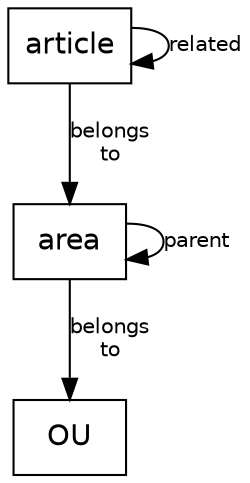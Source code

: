 digraph {
  node [shape="box", fontname="Helvetica"];
  edge [fontname="Helvetica", fontsize=10];

  ou [label="OU"];

  area -> area [label="parent"];
  area -> ou [label="belongs\nto"];
  article -> area [label="belongs\nto"];
  article -> article [label="related"];
}
